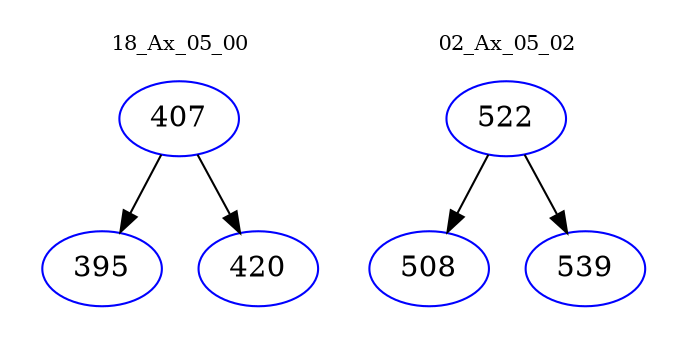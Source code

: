 digraph{
subgraph cluster_0 {
color = white
label = "18_Ax_05_00";
fontsize=10;
T0_407 [label="407", color="blue"]
T0_407 -> T0_395 [color="black"]
T0_395 [label="395", color="blue"]
T0_407 -> T0_420 [color="black"]
T0_420 [label="420", color="blue"]
}
subgraph cluster_1 {
color = white
label = "02_Ax_05_02";
fontsize=10;
T1_522 [label="522", color="blue"]
T1_522 -> T1_508 [color="black"]
T1_508 [label="508", color="blue"]
T1_522 -> T1_539 [color="black"]
T1_539 [label="539", color="blue"]
}
}
